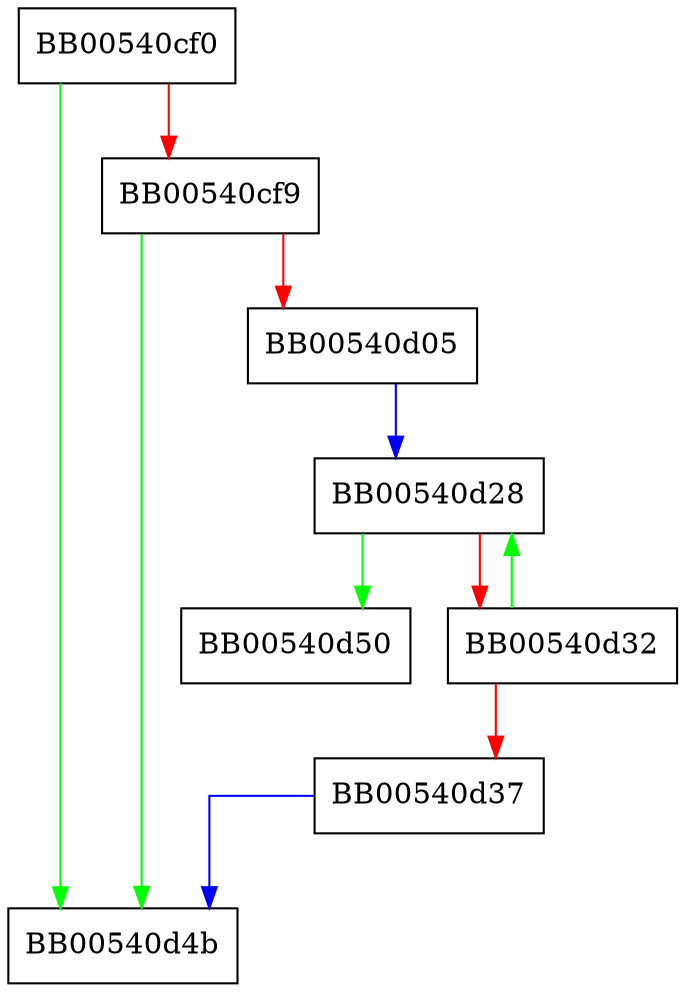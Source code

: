 digraph BN_clear_bit {
  node [shape="box"];
  graph [splines=ortho];
  BB00540cf0 -> BB00540d4b [color="green"];
  BB00540cf0 -> BB00540cf9 [color="red"];
  BB00540cf9 -> BB00540d4b [color="green"];
  BB00540cf9 -> BB00540d05 [color="red"];
  BB00540d05 -> BB00540d28 [color="blue"];
  BB00540d28 -> BB00540d50 [color="green"];
  BB00540d28 -> BB00540d32 [color="red"];
  BB00540d32 -> BB00540d28 [color="green"];
  BB00540d32 -> BB00540d37 [color="red"];
  BB00540d37 -> BB00540d4b [color="blue"];
}